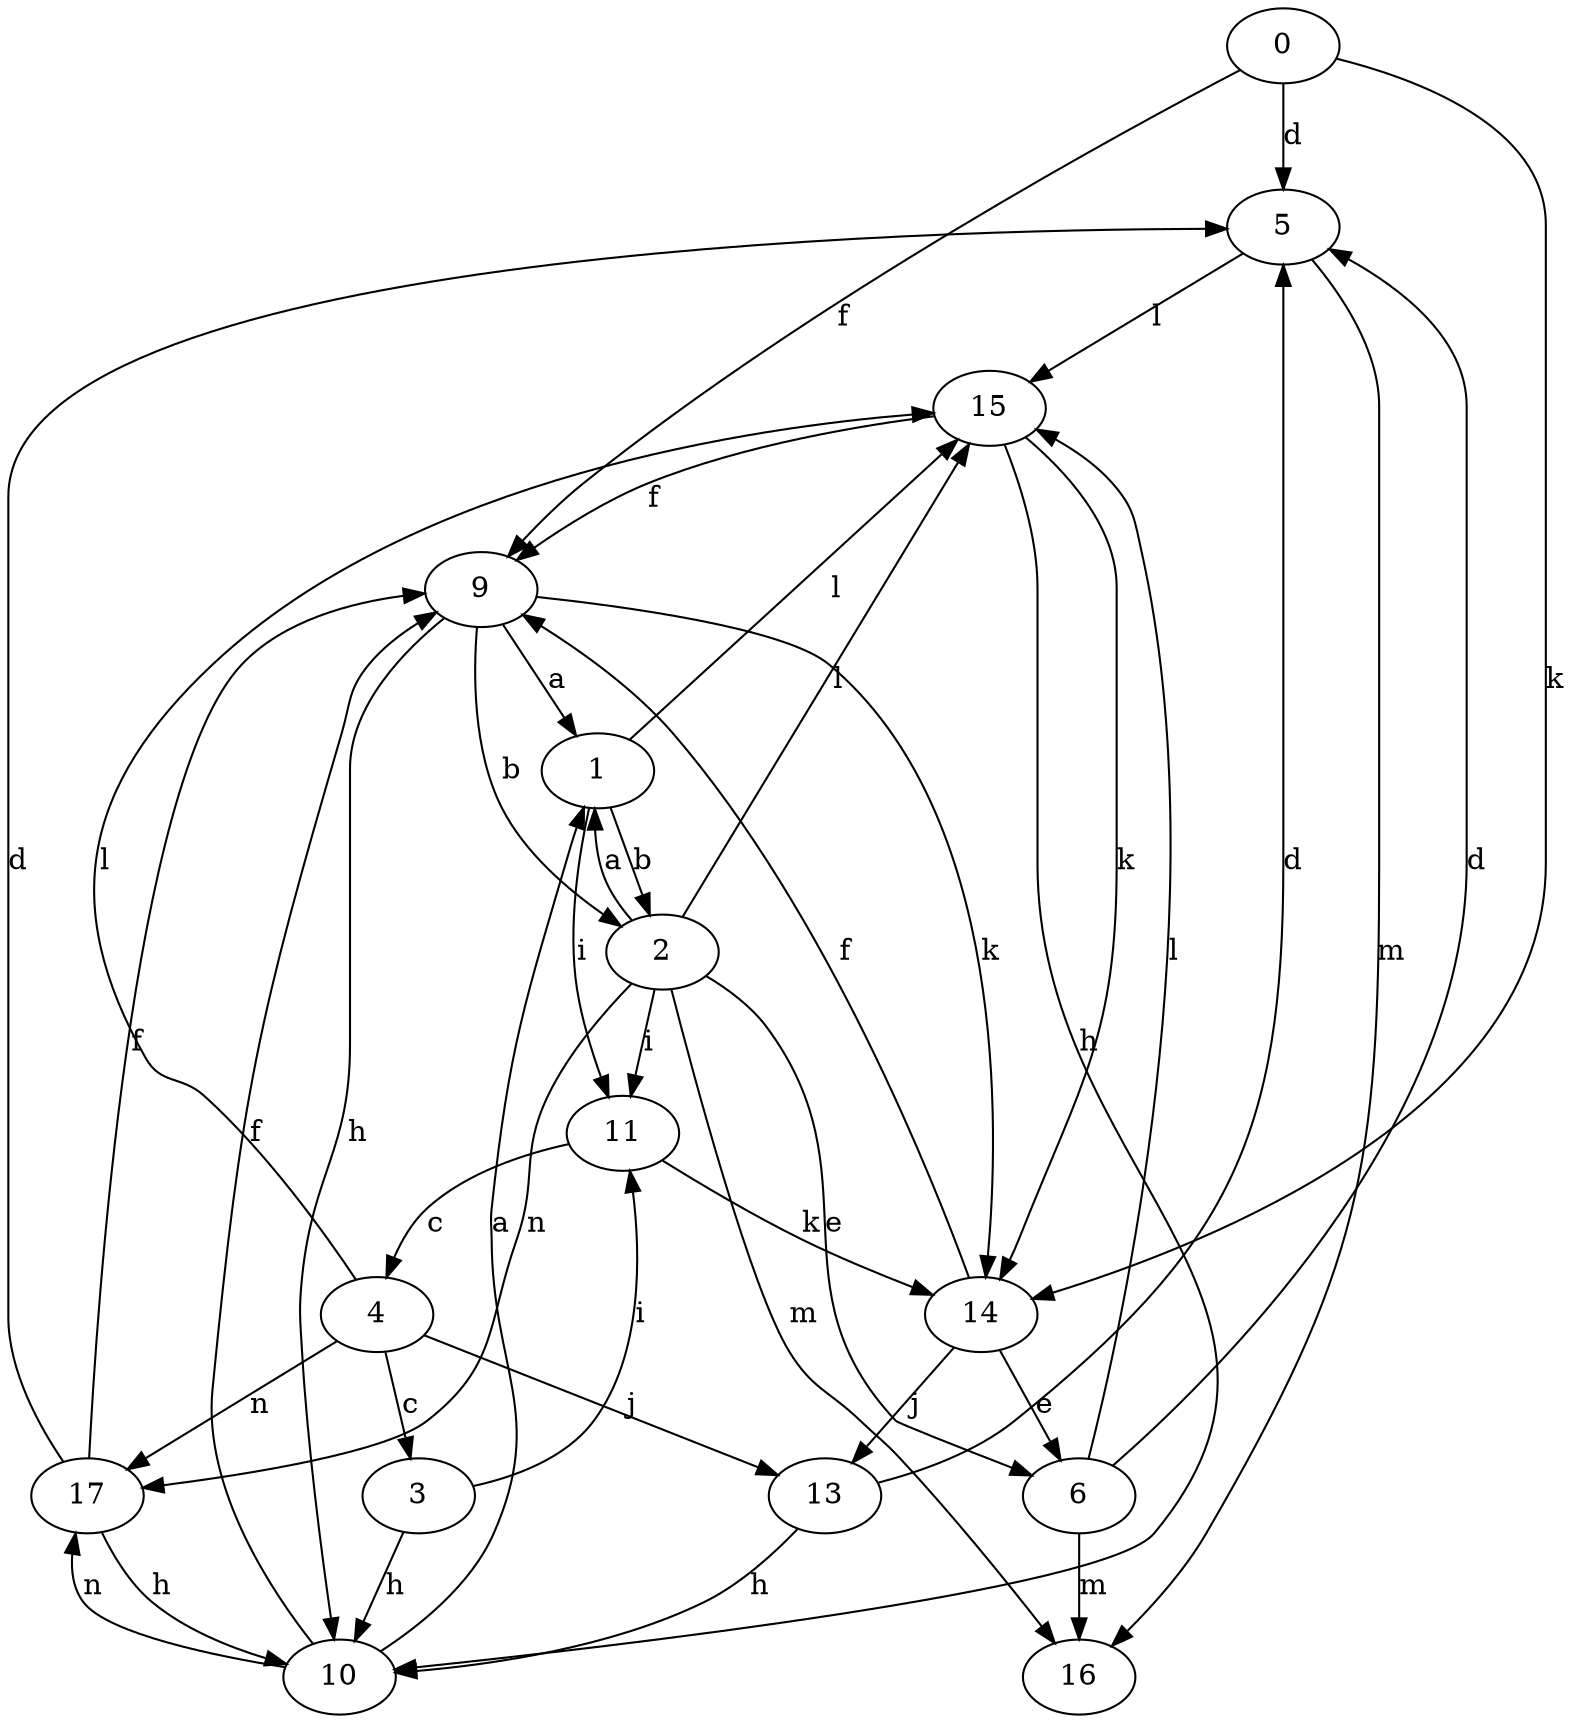 strict digraph  {
0;
1;
2;
3;
4;
5;
6;
9;
10;
11;
13;
14;
15;
16;
17;
0 -> 5  [label=d];
0 -> 9  [label=f];
0 -> 14  [label=k];
1 -> 2  [label=b];
1 -> 11  [label=i];
1 -> 15  [label=l];
2 -> 1  [label=a];
2 -> 6  [label=e];
2 -> 11  [label=i];
2 -> 15  [label=l];
2 -> 16  [label=m];
2 -> 17  [label=n];
3 -> 10  [label=h];
3 -> 11  [label=i];
4 -> 3  [label=c];
4 -> 13  [label=j];
4 -> 15  [label=l];
4 -> 17  [label=n];
5 -> 15  [label=l];
5 -> 16  [label=m];
6 -> 5  [label=d];
6 -> 15  [label=l];
6 -> 16  [label=m];
9 -> 1  [label=a];
9 -> 2  [label=b];
9 -> 10  [label=h];
9 -> 14  [label=k];
10 -> 1  [label=a];
10 -> 9  [label=f];
10 -> 17  [label=n];
11 -> 4  [label=c];
11 -> 14  [label=k];
13 -> 5  [label=d];
13 -> 10  [label=h];
14 -> 6  [label=e];
14 -> 9  [label=f];
14 -> 13  [label=j];
15 -> 9  [label=f];
15 -> 10  [label=h];
15 -> 14  [label=k];
17 -> 5  [label=d];
17 -> 9  [label=f];
17 -> 10  [label=h];
}

